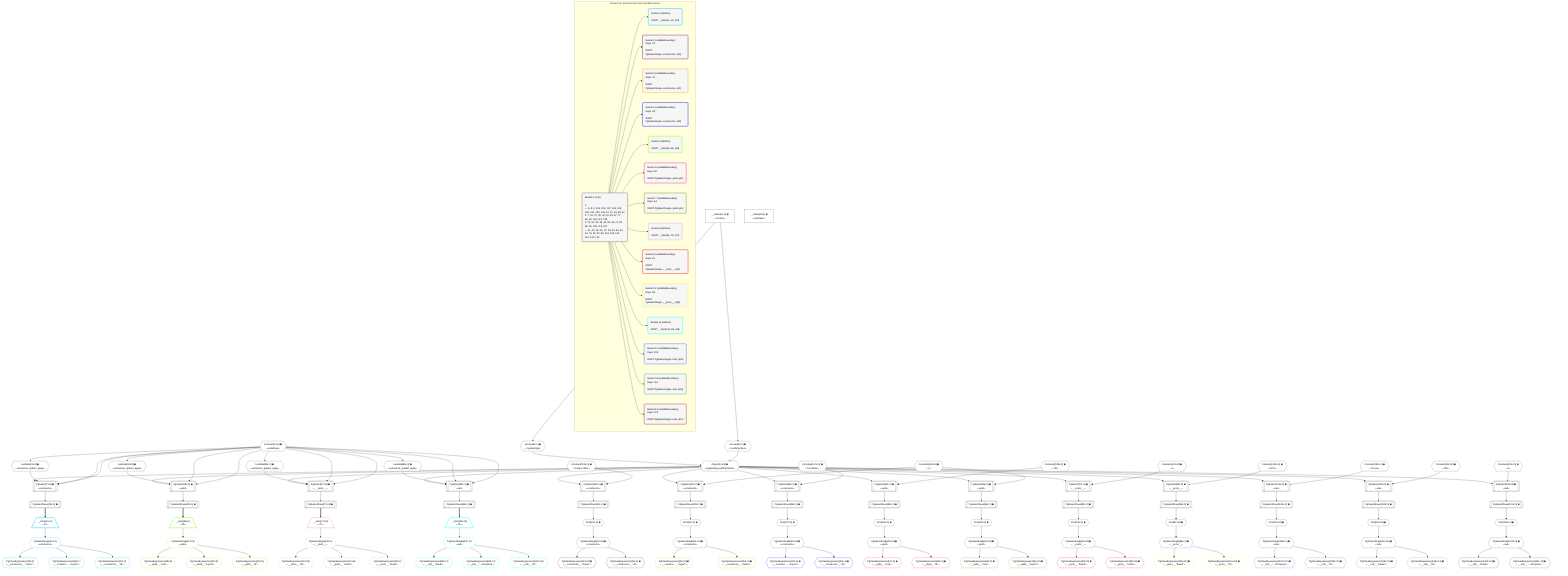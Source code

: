 %%{init: {'themeVariables': { 'fontSize': '12px'}}}%%
graph TD
    classDef path fill:#eee,stroke:#000,color:#000
    classDef plan fill:#fff,stroke-width:1px,color:#000
    classDef itemplan fill:#fff,stroke-width:2px,color:#000
    classDef unbatchedplan fill:#dff,stroke-width:1px,color:#000
    classDef sideeffectplan fill:#fcc,stroke-width:2px,color:#000
    classDef bucket fill:#f6f6f6,color:#000,stroke-width:2px,text-align:left


    %% plan dependencies
    PgSelect7[["PgSelect[7∈0] ➊<br />ᐸconstructorᐳ"]]:::plan
    Object10{{"Object[10∈0] ➊<br />ᐸ{pgSettings,withPgClient}ᐳ"}}:::plan
    Lambda11{{"Lambda[11∈0] ➊<br />ᐸextractList_grafast_applyᐳ"}}:::plan
    Constant6{{"Constant[6∈0] ➊<br />ᐸundefinedᐳ"}}:::plan
    Object10 & Lambda11 & Constant6 & Constant6 --> PgSelect7
    PgSelect42[["PgSelect[42∈0] ➊<br />ᐸyieldᐳ"]]:::plan
    Lambda44{{"Lambda[44∈0] ➊<br />ᐸextractList_grafast_applyᐳ"}}:::plan
    Object10 & Lambda44 & Constant6 & Constant6 --> PgSelect42
    PgSelect67[["PgSelect[67∈0] ➊<br />ᐸ__proto__ᐳ"]]:::plan
    Lambda69{{"Lambda[69∈0] ➊<br />ᐸextractList_grafast_applyᐳ"}}:::plan
    Object10 & Lambda69 & Constant6 & Constant6 --> PgSelect67
    PgSelect92[["PgSelect[92∈0] ➊<br />ᐸnullᐳ"]]:::plan
    Lambda94{{"Lambda[94∈0] ➊<br />ᐸextractList_grafast_applyᐳ"}}:::plan
    Object10 & Lambda94 & Constant6 & Constant6 --> PgSelect92
    Access8{{"Access[8∈0] ➊<br />ᐸ2.pgSettingsᐳ"}}:::plan
    Access9{{"Access[9∈0] ➊<br />ᐸ2.withPgClientᐳ"}}:::plan
    Access8 & Access9 --> Object10
    PgSelect19[["PgSelect[19∈0] ➊<br />ᐸconstructorᐳ"]]:::plan
    Constant125{{"Constant[125∈0] ➊<br />ᐸ'Copper Wire'ᐳ"}}:::plan
    Object10 & Constant125 --> PgSelect19
    PgSelect27[["PgSelect[27∈0] ➊<br />ᐸconstructorᐳ"]]:::plan
    Constant126{{"Constant[126∈0] ➊<br />ᐸ2ᐳ"}}:::plan
    Object10 & Constant126 --> PgSelect27
    PgSelect35[["PgSelect[35∈0] ➊<br />ᐸconstructorᐳ"]]:::plan
    Constant127{{"Constant[127∈0] ➊<br />ᐸ'Iron Mine'ᐳ"}}:::plan
    Object10 & Constant127 --> PgSelect35
    PgSelect52[["PgSelect[52∈0] ➊<br />ᐸyieldᐳ"]]:::plan
    Constant128{{"Constant[128∈0] ➊<br />ᐸ'UK'ᐳ"}}:::plan
    Object10 & Constant128 --> PgSelect52
    PgSelect60[["PgSelect[60∈0] ➊<br />ᐸyieldᐳ"]]:::plan
    Object10 & Constant126 --> PgSelect60
    PgSelect77[["PgSelect[77∈0] ➊<br />ᐸ__proto__ᐳ"]]:::plan
    Constant129{{"Constant[129∈0] ➊<br />ᐸ1ᐳ"}}:::plan
    Object10 & Constant129 --> PgSelect77
    PgSelect85[["PgSelect[85∈0] ➊<br />ᐸ__proto__ᐳ"]]:::plan
    Constant130{{"Constant[130∈0] ➊<br />ᐸ'VCS'ᐳ"}}:::plan
    Object10 & Constant130 --> PgSelect85
    PgSelect102[["PgSelect[102∈0] ➊<br />ᐸnullᐳ"]]:::plan
    Constant131{{"Constant[131∈0] ➊<br />ᐸ'10 am'ᐳ"}}:::plan
    Object10 & Constant131 --> PgSelect102
    PgSelect110[["PgSelect[110∈0] ➊<br />ᐸnullᐳ"]]:::plan
    Constant132{{"Constant[132∈0] ➊<br />ᐸ'flat'ᐳ"}}:::plan
    Object10 & Constant132 --> PgSelect110
    PgSelect118[["PgSelect[118∈0] ➊<br />ᐸnullᐳ"]]:::plan
    Constant133{{"Constant[133∈0] ➊<br />ᐸ3ᐳ"}}:::plan
    Object10 & Constant133 --> PgSelect118
    __Value2["__Value[2∈0] ➊<br />ᐸcontextᐳ"]:::plan
    __Value2 --> Access8
    __Value2 --> Access9
    Constant6 --> Lambda11
    PgSelectRows12[["PgSelectRows[12∈0] ➊"]]:::plan
    PgSelect7 --> PgSelectRows12
    First21{{"First[21∈0] ➊"}}:::plan
    PgSelectRows22[["PgSelectRows[22∈0] ➊"]]:::plan
    PgSelectRows22 --> First21
    PgSelect19 --> PgSelectRows22
    PgSelectSingle23{{"PgSelectSingle[23∈0] ➊<br />ᐸconstructorᐳ"}}:::plan
    First21 --> PgSelectSingle23
    First29{{"First[29∈0] ➊"}}:::plan
    PgSelectRows30[["PgSelectRows[30∈0] ➊"]]:::plan
    PgSelectRows30 --> First29
    PgSelect27 --> PgSelectRows30
    PgSelectSingle31{{"PgSelectSingle[31∈0] ➊<br />ᐸconstructorᐳ"}}:::plan
    First29 --> PgSelectSingle31
    First37{{"First[37∈0] ➊"}}:::plan
    PgSelectRows38[["PgSelectRows[38∈0] ➊"]]:::plan
    PgSelectRows38 --> First37
    PgSelect35 --> PgSelectRows38
    PgSelectSingle39{{"PgSelectSingle[39∈0] ➊<br />ᐸconstructorᐳ"}}:::plan
    First37 --> PgSelectSingle39
    Constant6 --> Lambda44
    PgSelectRows45[["PgSelectRows[45∈0] ➊"]]:::plan
    PgSelect42 --> PgSelectRows45
    First54{{"First[54∈0] ➊"}}:::plan
    PgSelectRows55[["PgSelectRows[55∈0] ➊"]]:::plan
    PgSelectRows55 --> First54
    PgSelect52 --> PgSelectRows55
    PgSelectSingle56{{"PgSelectSingle[56∈0] ➊<br />ᐸyieldᐳ"}}:::plan
    First54 --> PgSelectSingle56
    First62{{"First[62∈0] ➊"}}:::plan
    PgSelectRows63[["PgSelectRows[63∈0] ➊"]]:::plan
    PgSelectRows63 --> First62
    PgSelect60 --> PgSelectRows63
    PgSelectSingle64{{"PgSelectSingle[64∈0] ➊<br />ᐸyieldᐳ"}}:::plan
    First62 --> PgSelectSingle64
    Constant6 --> Lambda69
    PgSelectRows70[["PgSelectRows[70∈0] ➊"]]:::plan
    PgSelect67 --> PgSelectRows70
    First79{{"First[79∈0] ➊"}}:::plan
    PgSelectRows80[["PgSelectRows[80∈0] ➊"]]:::plan
    PgSelectRows80 --> First79
    PgSelect77 --> PgSelectRows80
    PgSelectSingle81{{"PgSelectSingle[81∈0] ➊<br />ᐸ__proto__ᐳ"}}:::plan
    First79 --> PgSelectSingle81
    First87{{"First[87∈0] ➊"}}:::plan
    PgSelectRows88[["PgSelectRows[88∈0] ➊"]]:::plan
    PgSelectRows88 --> First87
    PgSelect85 --> PgSelectRows88
    PgSelectSingle89{{"PgSelectSingle[89∈0] ➊<br />ᐸ__proto__ᐳ"}}:::plan
    First87 --> PgSelectSingle89
    Constant6 --> Lambda94
    PgSelectRows95[["PgSelectRows[95∈0] ➊"]]:::plan
    PgSelect92 --> PgSelectRows95
    First104{{"First[104∈0] ➊"}}:::plan
    PgSelectRows105[["PgSelectRows[105∈0] ➊"]]:::plan
    PgSelectRows105 --> First104
    PgSelect102 --> PgSelectRows105
    PgSelectSingle106{{"PgSelectSingle[106∈0] ➊<br />ᐸnullᐳ"}}:::plan
    First104 --> PgSelectSingle106
    First112{{"First[112∈0] ➊"}}:::plan
    PgSelectRows113[["PgSelectRows[113∈0] ➊"]]:::plan
    PgSelectRows113 --> First112
    PgSelect110 --> PgSelectRows113
    PgSelectSingle114{{"PgSelectSingle[114∈0] ➊<br />ᐸnullᐳ"}}:::plan
    First112 --> PgSelectSingle114
    First120{{"First[120∈0] ➊"}}:::plan
    PgSelectRows121[["PgSelectRows[121∈0] ➊"]]:::plan
    PgSelectRows121 --> First120
    PgSelect118 --> PgSelectRows121
    PgSelectSingle122{{"PgSelectSingle[122∈0] ➊<br />ᐸnullᐳ"}}:::plan
    First120 --> PgSelectSingle122
    __Value4["__Value[4∈0] ➊<br />ᐸrootValueᐳ"]:::plan
    __Item13[/"__Item[13∈1]<br />ᐸ12ᐳ"\]:::itemplan
    PgSelectRows12 ==> __Item13
    PgSelectSingle14{{"PgSelectSingle[14∈1]<br />ᐸconstructorᐳ"}}:::plan
    __Item13 --> PgSelectSingle14
    PgClassExpression15{{"PgClassExpression[15∈1]<br />ᐸ__constructor__.”name”ᐳ"}}:::plan
    PgSelectSingle14 --> PgClassExpression15
    PgClassExpression16{{"PgClassExpression[16∈1]<br />ᐸ__construc..._.”export”ᐳ"}}:::plan
    PgSelectSingle14 --> PgClassExpression16
    PgClassExpression17{{"PgClassExpression[17∈1]<br />ᐸ__constructor__.”id”ᐳ"}}:::plan
    PgSelectSingle14 --> PgClassExpression17
    PgClassExpression24{{"PgClassExpression[24∈2] ➊<br />ᐸ__constructor__.”name”ᐳ"}}:::plan
    PgSelectSingle23 --> PgClassExpression24
    PgClassExpression25{{"PgClassExpression[25∈2] ➊<br />ᐸ__constructor__.”id”ᐳ"}}:::plan
    PgSelectSingle23 --> PgClassExpression25
    PgClassExpression32{{"PgClassExpression[32∈3] ➊<br />ᐸ__construc..._.”export”ᐳ"}}:::plan
    PgSelectSingle31 --> PgClassExpression32
    PgClassExpression33{{"PgClassExpression[33∈3] ➊<br />ᐸ__constructor__.”name”ᐳ"}}:::plan
    PgSelectSingle31 --> PgClassExpression33
    PgClassExpression40{{"PgClassExpression[40∈4] ➊<br />ᐸ__construc..._.”export”ᐳ"}}:::plan
    PgSelectSingle39 --> PgClassExpression40
    PgClassExpression41{{"PgClassExpression[41∈4] ➊<br />ᐸ__constructor__.”id”ᐳ"}}:::plan
    PgSelectSingle39 --> PgClassExpression41
    __Item46[/"__Item[46∈5]<br />ᐸ45ᐳ"\]:::itemplan
    PgSelectRows45 ==> __Item46
    PgSelectSingle47{{"PgSelectSingle[47∈5]<br />ᐸyieldᐳ"}}:::plan
    __Item46 --> PgSelectSingle47
    PgClassExpression48{{"PgClassExpression[48∈5]<br />ᐸ__yield__.”crop”ᐳ"}}:::plan
    PgSelectSingle47 --> PgClassExpression48
    PgClassExpression49{{"PgClassExpression[49∈5]<br />ᐸ__yield__.”export”ᐳ"}}:::plan
    PgSelectSingle47 --> PgClassExpression49
    PgClassExpression50{{"PgClassExpression[50∈5]<br />ᐸ__yield__.”id”ᐳ"}}:::plan
    PgSelectSingle47 --> PgClassExpression50
    PgClassExpression57{{"PgClassExpression[57∈6] ➊<br />ᐸ__yield__.”crop”ᐳ"}}:::plan
    PgSelectSingle56 --> PgClassExpression57
    PgClassExpression58{{"PgClassExpression[58∈6] ➊<br />ᐸ__yield__.”id”ᐳ"}}:::plan
    PgSelectSingle56 --> PgClassExpression58
    PgClassExpression65{{"PgClassExpression[65∈7] ➊<br />ᐸ__yield__.”crop”ᐳ"}}:::plan
    PgSelectSingle64 --> PgClassExpression65
    PgClassExpression66{{"PgClassExpression[66∈7] ➊<br />ᐸ__yield__.”export”ᐳ"}}:::plan
    PgSelectSingle64 --> PgClassExpression66
    __Item71[/"__Item[71∈8]<br />ᐸ70ᐳ"\]:::itemplan
    PgSelectRows70 ==> __Item71
    PgSelectSingle72{{"PgSelectSingle[72∈8]<br />ᐸ__proto__ᐳ"}}:::plan
    __Item71 --> PgSelectSingle72
    PgClassExpression73{{"PgClassExpression[73∈8]<br />ᐸ__proto__.”id”ᐳ"}}:::plan
    PgSelectSingle72 --> PgClassExpression73
    PgClassExpression74{{"PgClassExpression[74∈8]<br />ᐸ__proto__.”name”ᐳ"}}:::plan
    PgSelectSingle72 --> PgClassExpression74
    PgClassExpression75{{"PgClassExpression[75∈8]<br />ᐸ__proto__.”brand”ᐳ"}}:::plan
    PgSelectSingle72 --> PgClassExpression75
    PgClassExpression82{{"PgClassExpression[82∈9] ➊<br />ᐸ__proto__.”brand”ᐳ"}}:::plan
    PgSelectSingle81 --> PgClassExpression82
    PgClassExpression83{{"PgClassExpression[83∈9] ➊<br />ᐸ__proto__.”name”ᐳ"}}:::plan
    PgSelectSingle81 --> PgClassExpression83
    PgClassExpression90{{"PgClassExpression[90∈10] ➊<br />ᐸ__proto__.”brand”ᐳ"}}:::plan
    PgSelectSingle89 --> PgClassExpression90
    PgClassExpression91{{"PgClassExpression[91∈10] ➊<br />ᐸ__proto__.”id”ᐳ"}}:::plan
    PgSelectSingle89 --> PgClassExpression91
    __Item96[/"__Item[96∈11]<br />ᐸ95ᐳ"\]:::itemplan
    PgSelectRows95 ==> __Item96
    PgSelectSingle97{{"PgSelectSingle[97∈11]<br />ᐸnullᐳ"}}:::plan
    __Item96 --> PgSelectSingle97
    PgClassExpression98{{"PgClassExpression[98∈11]<br />ᐸ__null__.”break”ᐳ"}}:::plan
    PgSelectSingle97 --> PgClassExpression98
    PgClassExpression99{{"PgClassExpression[99∈11]<br />ᐸ__null__.”...nProperty”ᐳ"}}:::plan
    PgSelectSingle97 --> PgClassExpression99
    PgClassExpression100{{"PgClassExpression[100∈11]<br />ᐸ__null__.”id”ᐳ"}}:::plan
    PgSelectSingle97 --> PgClassExpression100
    PgClassExpression107{{"PgClassExpression[107∈12] ➊<br />ᐸ__null__.”...nProperty”ᐳ"}}:::plan
    PgSelectSingle106 --> PgClassExpression107
    PgClassExpression108{{"PgClassExpression[108∈12] ➊<br />ᐸ__null__.”id”ᐳ"}}:::plan
    PgSelectSingle106 --> PgClassExpression108
    PgClassExpression115{{"PgClassExpression[115∈13] ➊<br />ᐸ__null__.”break”ᐳ"}}:::plan
    PgSelectSingle114 --> PgClassExpression115
    PgClassExpression116{{"PgClassExpression[116∈13] ➊<br />ᐸ__null__.”id”ᐳ"}}:::plan
    PgSelectSingle114 --> PgClassExpression116
    PgClassExpression123{{"PgClassExpression[123∈14] ➊<br />ᐸ__null__.”break”ᐳ"}}:::plan
    PgSelectSingle122 --> PgClassExpression123
    PgClassExpression124{{"PgClassExpression[124∈14] ➊<br />ᐸ__null__.”...nProperty”ᐳ"}}:::plan
    PgSelectSingle122 --> PgClassExpression124

    %% define steps

    subgraph "Buckets for queries/v4/js-reserved-table-names"
    Bucket0("Bucket 0 (root)<br /><br />1: <br />ᐳ: 6, 8, 9, 125, 126, 127, 128, 129, 130, 131, 132, 133, 10, 11, 44, 69, 94<br />2: 7, 19, 27, 35, 42, 52, 60, 67, 77, 85, 92, 102, 110, 118<br />3: 12, 22, 30, 38, 45, 55, 63, 70, 80, 88, 95, 105, 113, 121<br />ᐳ: 21, 23, 29, 31, 37, 39, 54, 56, 62, 64, 79, 81, 87, 89, 104, 106, 112, 114, 120, 122"):::bucket
    classDef bucket0 stroke:#696969
    class Bucket0,__Value2,__Value4,Constant6,PgSelect7,Access8,Access9,Object10,Lambda11,PgSelectRows12,PgSelect19,First21,PgSelectRows22,PgSelectSingle23,PgSelect27,First29,PgSelectRows30,PgSelectSingle31,PgSelect35,First37,PgSelectRows38,PgSelectSingle39,PgSelect42,Lambda44,PgSelectRows45,PgSelect52,First54,PgSelectRows55,PgSelectSingle56,PgSelect60,First62,PgSelectRows63,PgSelectSingle64,PgSelect67,Lambda69,PgSelectRows70,PgSelect77,First79,PgSelectRows80,PgSelectSingle81,PgSelect85,First87,PgSelectRows88,PgSelectSingle89,PgSelect92,Lambda94,PgSelectRows95,PgSelect102,First104,PgSelectRows105,PgSelectSingle106,PgSelect110,First112,PgSelectRows113,PgSelectSingle114,PgSelect118,First120,PgSelectRows121,PgSelectSingle122,Constant125,Constant126,Constant127,Constant128,Constant129,Constant130,Constant131,Constant132,Constant133 bucket0
    Bucket1("Bucket 1 (listItem)<br /><br />ROOT __Item{1}ᐸ12ᐳ[13]"):::bucket
    classDef bucket1 stroke:#00bfff
    class Bucket1,__Item13,PgSelectSingle14,PgClassExpression15,PgClassExpression16,PgClassExpression17 bucket1
    Bucket2("Bucket 2 (nullableBoundary)<br />Deps: 23<br /><br />ROOT PgSelectSingleᐸconstructorᐳ[23]"):::bucket
    classDef bucket2 stroke:#7f007f
    class Bucket2,PgClassExpression24,PgClassExpression25 bucket2
    Bucket3("Bucket 3 (nullableBoundary)<br />Deps: 31<br /><br />ROOT PgSelectSingleᐸconstructorᐳ[31]"):::bucket
    classDef bucket3 stroke:#ffa500
    class Bucket3,PgClassExpression32,PgClassExpression33 bucket3
    Bucket4("Bucket 4 (nullableBoundary)<br />Deps: 39<br /><br />ROOT PgSelectSingleᐸconstructorᐳ[39]"):::bucket
    classDef bucket4 stroke:#0000ff
    class Bucket4,PgClassExpression40,PgClassExpression41 bucket4
    Bucket5("Bucket 5 (listItem)<br /><br />ROOT __Item{5}ᐸ45ᐳ[46]"):::bucket
    classDef bucket5 stroke:#7fff00
    class Bucket5,__Item46,PgSelectSingle47,PgClassExpression48,PgClassExpression49,PgClassExpression50 bucket5
    Bucket6("Bucket 6 (nullableBoundary)<br />Deps: 56<br /><br />ROOT PgSelectSingleᐸyieldᐳ[56]"):::bucket
    classDef bucket6 stroke:#ff1493
    class Bucket6,PgClassExpression57,PgClassExpression58 bucket6
    Bucket7("Bucket 7 (nullableBoundary)<br />Deps: 64<br /><br />ROOT PgSelectSingleᐸyieldᐳ[64]"):::bucket
    classDef bucket7 stroke:#808000
    class Bucket7,PgClassExpression65,PgClassExpression66 bucket7
    Bucket8("Bucket 8 (listItem)<br /><br />ROOT __Item{8}ᐸ70ᐳ[71]"):::bucket
    classDef bucket8 stroke:#dda0dd
    class Bucket8,__Item71,PgSelectSingle72,PgClassExpression73,PgClassExpression74,PgClassExpression75 bucket8
    Bucket9("Bucket 9 (nullableBoundary)<br />Deps: 81<br /><br />ROOT PgSelectSingleᐸ__proto__ᐳ[81]"):::bucket
    classDef bucket9 stroke:#ff0000
    class Bucket9,PgClassExpression82,PgClassExpression83 bucket9
    Bucket10("Bucket 10 (nullableBoundary)<br />Deps: 89<br /><br />ROOT PgSelectSingleᐸ__proto__ᐳ[89]"):::bucket
    classDef bucket10 stroke:#ffff00
    class Bucket10,PgClassExpression90,PgClassExpression91 bucket10
    Bucket11("Bucket 11 (listItem)<br /><br />ROOT __Item{11}ᐸ95ᐳ[96]"):::bucket
    classDef bucket11 stroke:#00ffff
    class Bucket11,__Item96,PgSelectSingle97,PgClassExpression98,PgClassExpression99,PgClassExpression100 bucket11
    Bucket12("Bucket 12 (nullableBoundary)<br />Deps: 106<br /><br />ROOT PgSelectSingleᐸnullᐳ[106]"):::bucket
    classDef bucket12 stroke:#4169e1
    class Bucket12,PgClassExpression107,PgClassExpression108 bucket12
    Bucket13("Bucket 13 (nullableBoundary)<br />Deps: 114<br /><br />ROOT PgSelectSingleᐸnullᐳ[114]"):::bucket
    classDef bucket13 stroke:#3cb371
    class Bucket13,PgClassExpression115,PgClassExpression116 bucket13
    Bucket14("Bucket 14 (nullableBoundary)<br />Deps: 122<br /><br />ROOT PgSelectSingleᐸnullᐳ[122]"):::bucket
    classDef bucket14 stroke:#a52a2a
    class Bucket14,PgClassExpression123,PgClassExpression124 bucket14
    Bucket0 --> Bucket1 & Bucket2 & Bucket3 & Bucket4 & Bucket5 & Bucket6 & Bucket7 & Bucket8 & Bucket9 & Bucket10 & Bucket11 & Bucket12 & Bucket13 & Bucket14
    end